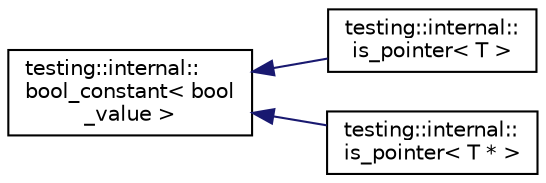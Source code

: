 digraph "Graphical Class Hierarchy"
{
  edge [fontname="Helvetica",fontsize="10",labelfontname="Helvetica",labelfontsize="10"];
  node [fontname="Helvetica",fontsize="10",shape=record];
  rankdir="LR";
  Node0 [label="testing::internal::\lbool_constant\< bool\l_value \>",height=0.2,width=0.4,color="black", fillcolor="white", style="filled",URL="$structtesting_1_1internal_1_1bool__constant.html"];
  Node0 -> Node1 [dir="back",color="midnightblue",fontsize="10",style="solid",fontname="Helvetica"];
  Node1 [label="testing::internal::\lis_pointer\< T \>",height=0.2,width=0.4,color="black", fillcolor="white", style="filled",URL="$structtesting_1_1internal_1_1is__pointer.html"];
  Node0 -> Node2 [dir="back",color="midnightblue",fontsize="10",style="solid",fontname="Helvetica"];
  Node2 [label="testing::internal::\lis_pointer\< T * \>",height=0.2,width=0.4,color="black", fillcolor="white", style="filled",URL="$structtesting_1_1internal_1_1is__pointer_3_01T_01_5_01_4.html"];
}
